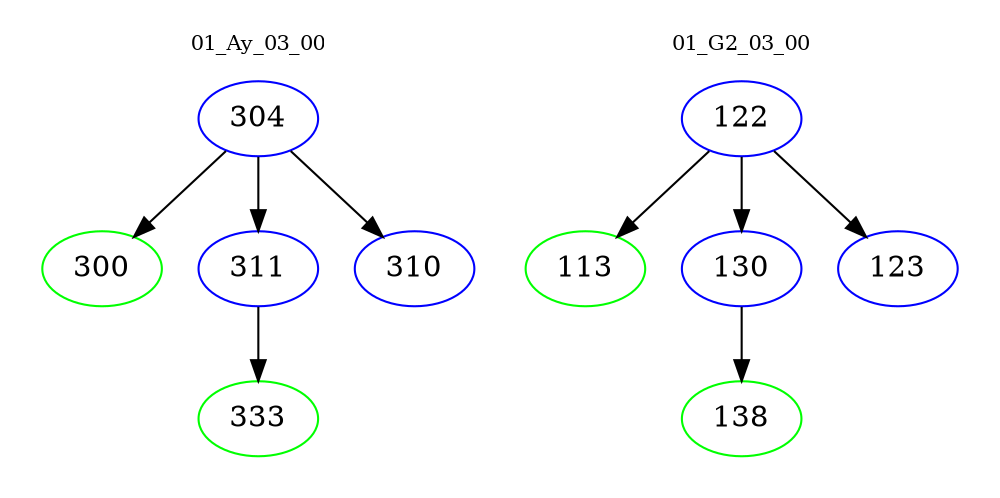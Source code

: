 digraph{
subgraph cluster_0 {
color = white
label = "01_Ay_03_00";
fontsize=10;
T0_304 [label="304", color="blue"]
T0_304 -> T0_300 [color="black"]
T0_300 [label="300", color="green"]
T0_304 -> T0_311 [color="black"]
T0_311 [label="311", color="blue"]
T0_311 -> T0_333 [color="black"]
T0_333 [label="333", color="green"]
T0_304 -> T0_310 [color="black"]
T0_310 [label="310", color="blue"]
}
subgraph cluster_1 {
color = white
label = "01_G2_03_00";
fontsize=10;
T1_122 [label="122", color="blue"]
T1_122 -> T1_113 [color="black"]
T1_113 [label="113", color="green"]
T1_122 -> T1_130 [color="black"]
T1_130 [label="130", color="blue"]
T1_130 -> T1_138 [color="black"]
T1_138 [label="138", color="green"]
T1_122 -> T1_123 [color="black"]
T1_123 [label="123", color="blue"]
}
}
